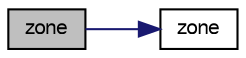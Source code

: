 digraph "zone"
{
  bgcolor="transparent";
  edge [fontname="FreeSans",fontsize="10",labelfontname="FreeSans",labelfontsize="10"];
  node [fontname="FreeSans",fontsize="10",shape=record];
  rankdir="LR";
  Node7 [label="zone",height=0.2,width=0.4,color="black", fillcolor="grey75", style="filled", fontcolor="black"];
  Node7 -> Node8 [color="midnightblue",fontsize="10",style="solid",fontname="FreeSans"];
  Node8 [label="zone",height=0.2,width=0.4,color="black",URL="$a27518.html#aee682c19b813eb12026e69fc6d89a57e",tooltip="Disallow default bitwise copy construct. "];
}
